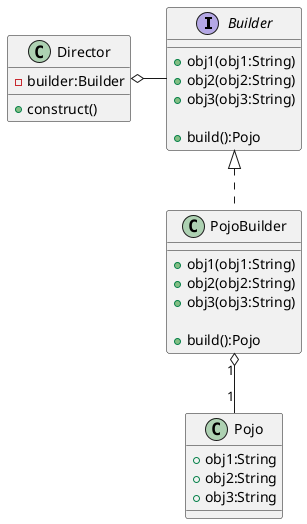 @startuml

interface Builder{
    + obj1(obj1:String)
    + obj2(obj2:String)
    + obj3(obj3:String)

    + build():Pojo
}

class PojoBuilder{
    + obj1(obj1:String)
    + obj2(obj2:String)
    + obj3(obj3:String)

    + build():Pojo
}

class Pojo{
    + obj1:String
    + obj2:String
    + obj3:String
}

class Director{
    - builder:Builder
    + construct()
}

Builder <|.. PojoBuilder
Director o-right- Builder
PojoBuilder "1" o-- "1" Pojo

@enduml
